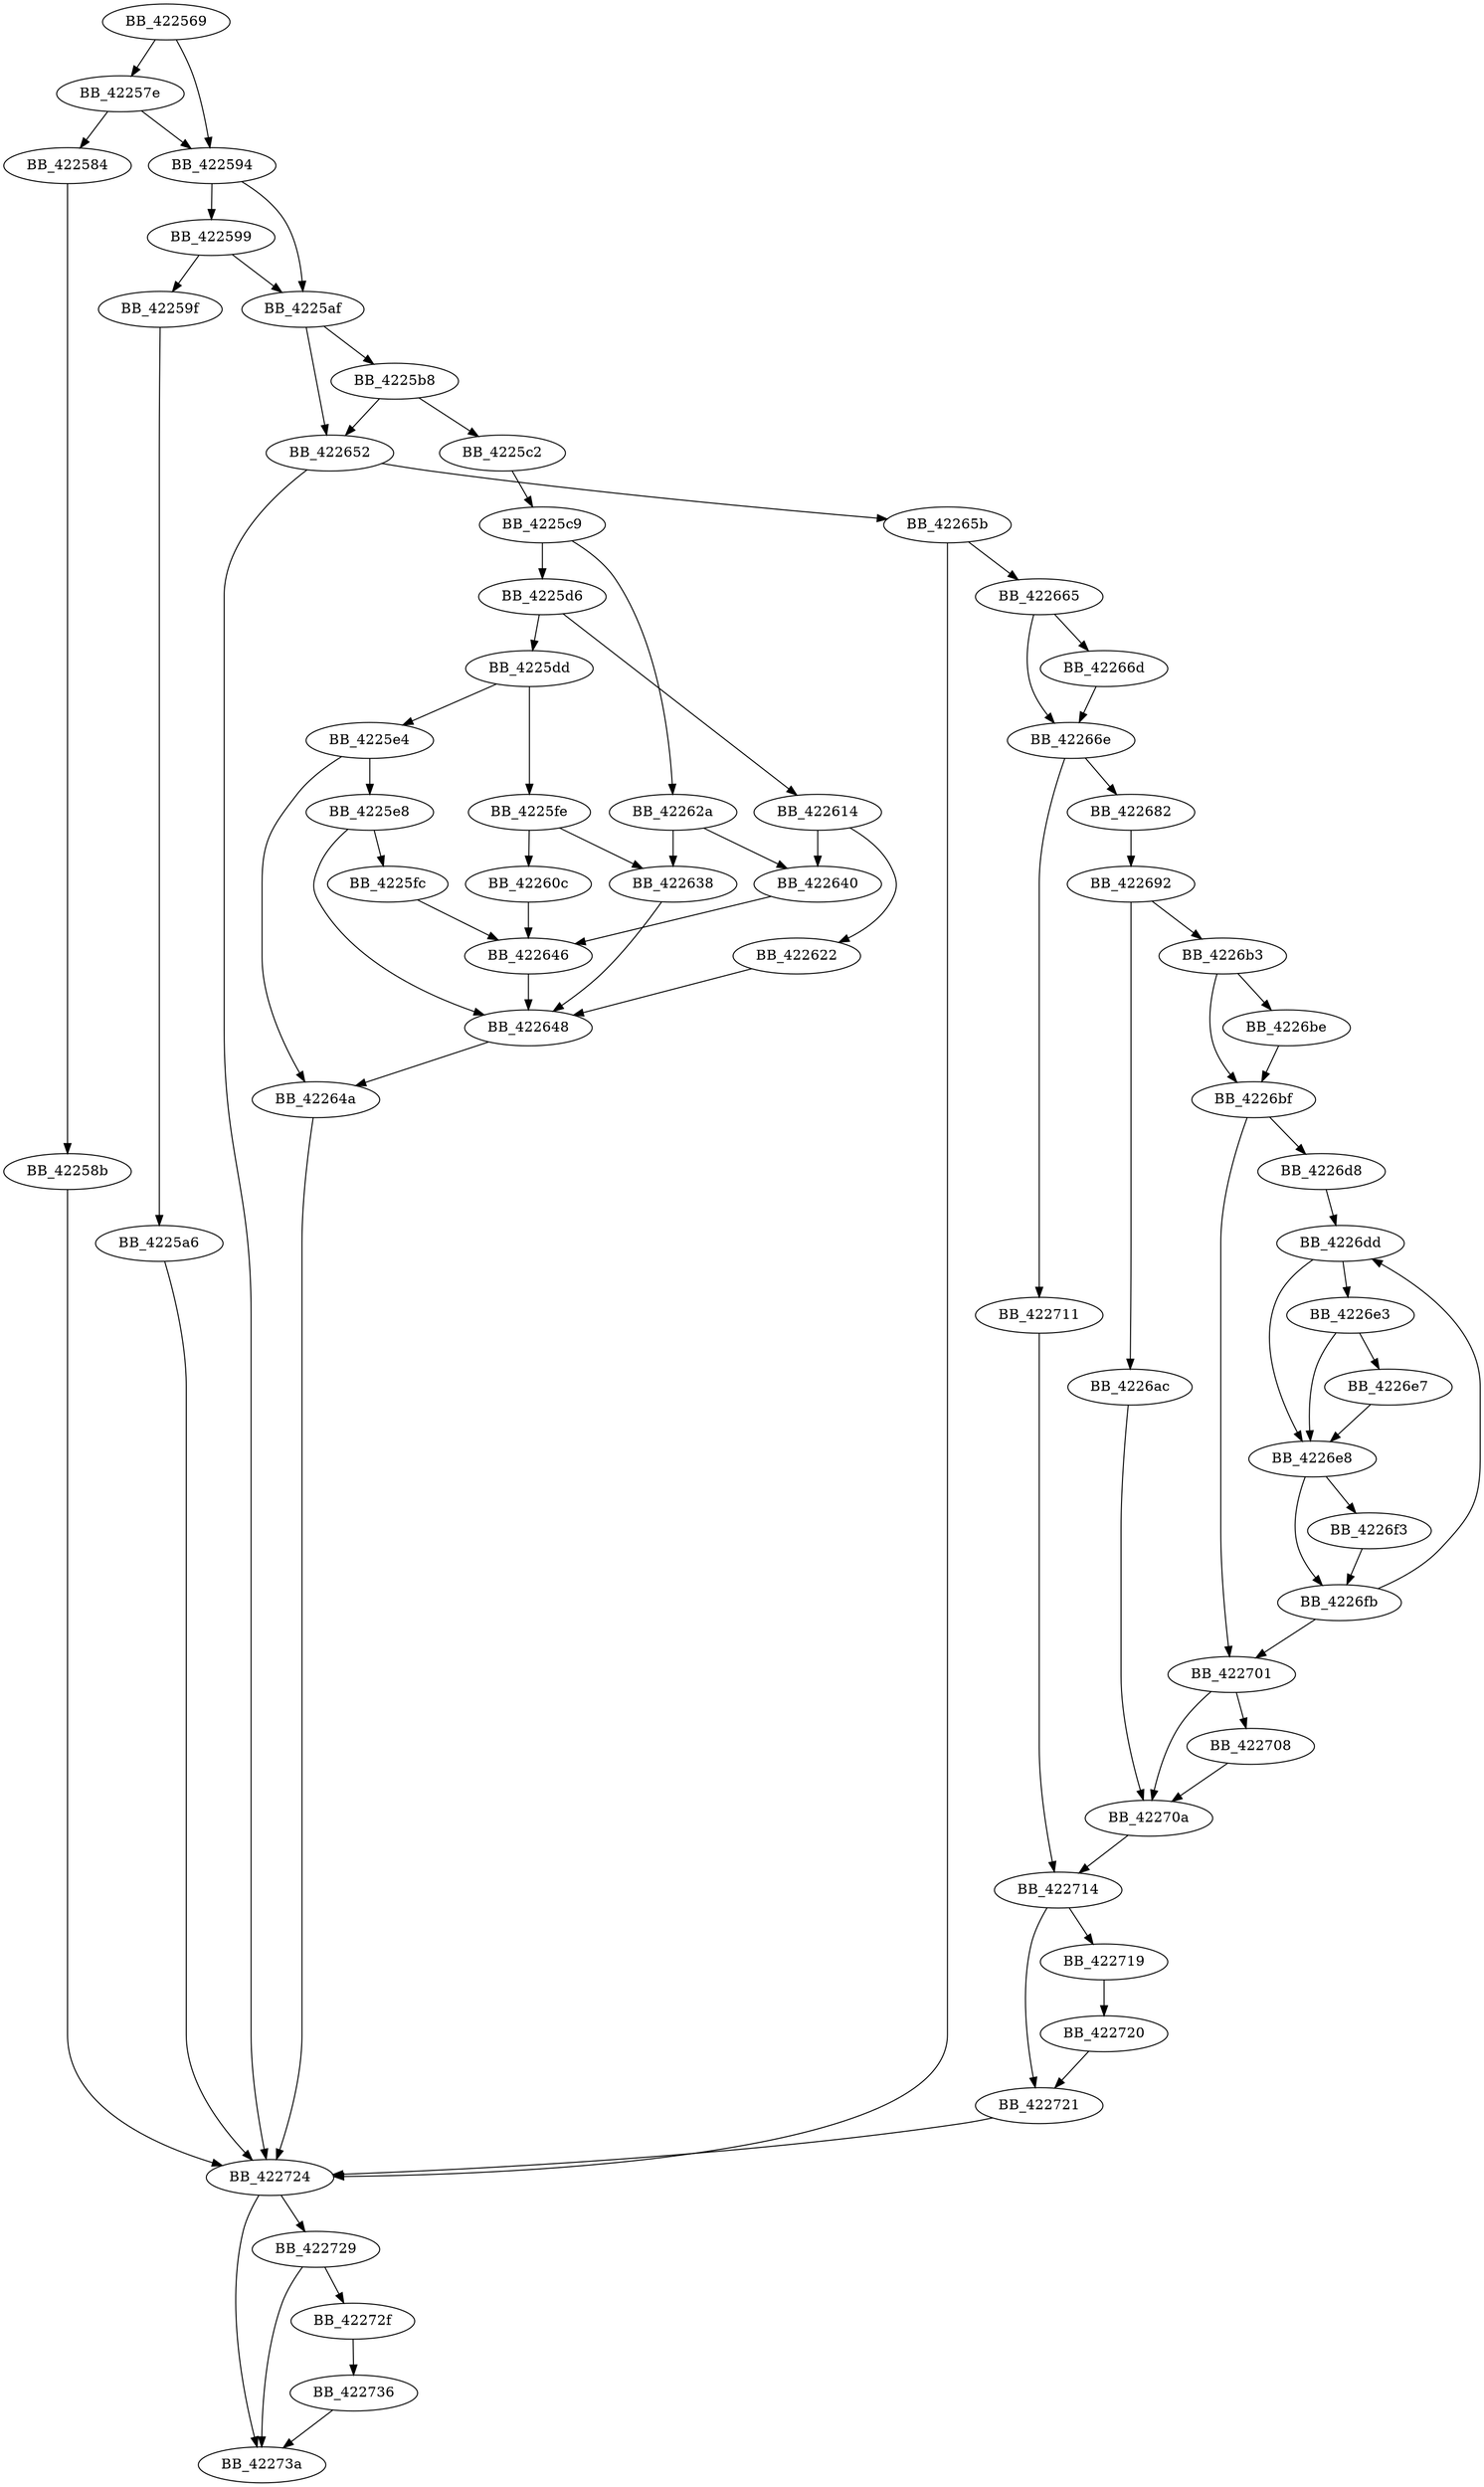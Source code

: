 DiGraph __handle_exc{
BB_422569->BB_42257e
BB_422569->BB_422594
BB_42257e->BB_422584
BB_42257e->BB_422594
BB_422584->BB_42258b
BB_42258b->BB_422724
BB_422594->BB_422599
BB_422594->BB_4225af
BB_422599->BB_42259f
BB_422599->BB_4225af
BB_42259f->BB_4225a6
BB_4225a6->BB_422724
BB_4225af->BB_4225b8
BB_4225af->BB_422652
BB_4225b8->BB_4225c2
BB_4225b8->BB_422652
BB_4225c2->BB_4225c9
BB_4225c9->BB_4225d6
BB_4225c9->BB_42262a
BB_4225d6->BB_4225dd
BB_4225d6->BB_422614
BB_4225dd->BB_4225e4
BB_4225dd->BB_4225fe
BB_4225e4->BB_4225e8
BB_4225e4->BB_42264a
BB_4225e8->BB_4225fc
BB_4225e8->BB_422648
BB_4225fc->BB_422646
BB_4225fe->BB_42260c
BB_4225fe->BB_422638
BB_42260c->BB_422646
BB_422614->BB_422622
BB_422614->BB_422640
BB_422622->BB_422648
BB_42262a->BB_422638
BB_42262a->BB_422640
BB_422638->BB_422648
BB_422640->BB_422646
BB_422646->BB_422648
BB_422648->BB_42264a
BB_42264a->BB_422724
BB_422652->BB_42265b
BB_422652->BB_422724
BB_42265b->BB_422665
BB_42265b->BB_422724
BB_422665->BB_42266d
BB_422665->BB_42266e
BB_42266d->BB_42266e
BB_42266e->BB_422682
BB_42266e->BB_422711
BB_422682->BB_422692
BB_422692->BB_4226ac
BB_422692->BB_4226b3
BB_4226ac->BB_42270a
BB_4226b3->BB_4226be
BB_4226b3->BB_4226bf
BB_4226be->BB_4226bf
BB_4226bf->BB_4226d8
BB_4226bf->BB_422701
BB_4226d8->BB_4226dd
BB_4226dd->BB_4226e3
BB_4226dd->BB_4226e8
BB_4226e3->BB_4226e7
BB_4226e3->BB_4226e8
BB_4226e7->BB_4226e8
BB_4226e8->BB_4226f3
BB_4226e8->BB_4226fb
BB_4226f3->BB_4226fb
BB_4226fb->BB_4226dd
BB_4226fb->BB_422701
BB_422701->BB_422708
BB_422701->BB_42270a
BB_422708->BB_42270a
BB_42270a->BB_422714
BB_422711->BB_422714
BB_422714->BB_422719
BB_422714->BB_422721
BB_422719->BB_422720
BB_422720->BB_422721
BB_422721->BB_422724
BB_422724->BB_422729
BB_422724->BB_42273a
BB_422729->BB_42272f
BB_422729->BB_42273a
BB_42272f->BB_422736
BB_422736->BB_42273a
}

